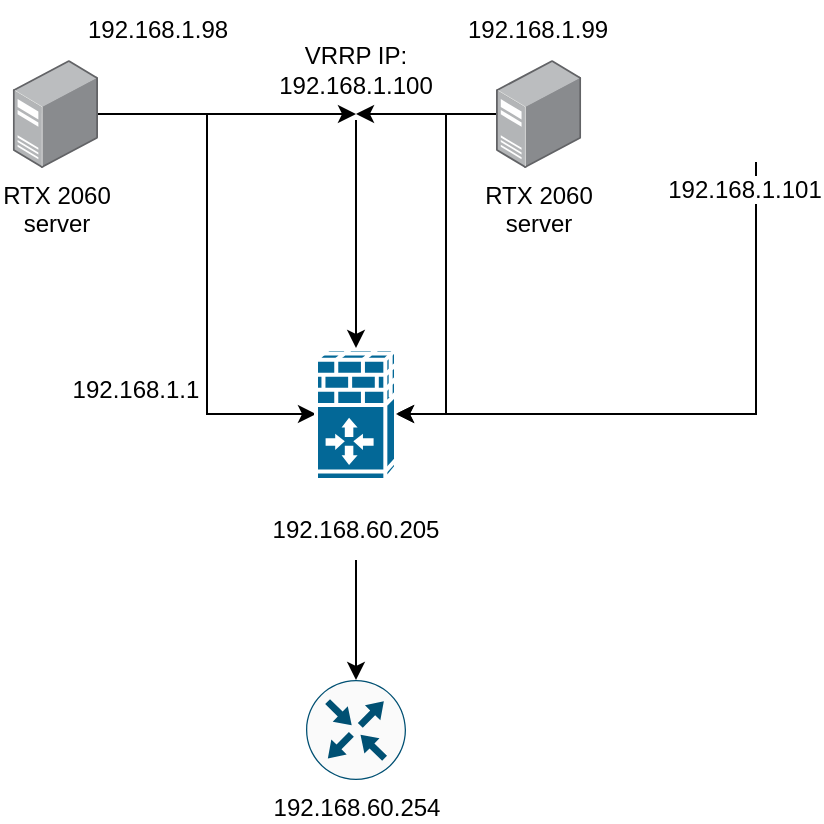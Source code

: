 <mxfile version="17.1.3" type="github">
  <diagram id="EAWVKTr1A1TIwHEPzzcO" name="Page-1">
    <mxGraphModel dx="1209" dy="660" grid="1" gridSize="10" guides="1" tooltips="1" connect="1" arrows="1" fold="1" page="1" pageScale="1" pageWidth="827" pageHeight="1169" math="0" shadow="0">
      <root>
        <mxCell id="0" />
        <mxCell id="1" parent="0" />
        <mxCell id="I-dCsD9GG3PT2cAspiq--8" style="edgeStyle=orthogonalEdgeStyle;rounded=0;orthogonalLoop=1;jettySize=auto;html=1;entryX=0;entryY=0.5;entryDx=0;entryDy=0;entryPerimeter=0;" parent="1" source="I-dCsD9GG3PT2cAspiq--2" target="I-dCsD9GG3PT2cAspiq--7" edge="1">
          <mxGeometry relative="1" as="geometry" />
        </mxCell>
        <mxCell id="I-dCsD9GG3PT2cAspiq--15" style="edgeStyle=orthogonalEdgeStyle;rounded=0;orthogonalLoop=1;jettySize=auto;html=1;" parent="1" source="I-dCsD9GG3PT2cAspiq--2" edge="1">
          <mxGeometry relative="1" as="geometry">
            <mxPoint x="280" y="277" as="targetPoint" />
          </mxGeometry>
        </mxCell>
        <mxCell id="I-dCsD9GG3PT2cAspiq--2" value="&lt;div&gt;RTX 2060 &lt;br&gt;&lt;/div&gt;&lt;div&gt;server&lt;br&gt;&lt;/div&gt;" style="points=[];aspect=fixed;html=1;align=center;shadow=0;dashed=0;image;image=img/lib/allied_telesis/computer_and_terminals/Server_Desktop.svg;" parent="1" vertex="1">
          <mxGeometry x="108.4" y="250" width="42.6" height="54" as="geometry" />
        </mxCell>
        <mxCell id="I-dCsD9GG3PT2cAspiq--9" style="edgeStyle=orthogonalEdgeStyle;rounded=0;orthogonalLoop=1;jettySize=auto;html=1;entryX=1;entryY=0.5;entryDx=0;entryDy=0;entryPerimeter=0;" parent="1" source="I-dCsD9GG3PT2cAspiq--3" target="I-dCsD9GG3PT2cAspiq--7" edge="1">
          <mxGeometry relative="1" as="geometry" />
        </mxCell>
        <mxCell id="I-dCsD9GG3PT2cAspiq--16" style="edgeStyle=orthogonalEdgeStyle;rounded=0;orthogonalLoop=1;jettySize=auto;html=1;" parent="1" source="I-dCsD9GG3PT2cAspiq--3" edge="1">
          <mxGeometry relative="1" as="geometry">
            <mxPoint x="280" y="277" as="targetPoint" />
          </mxGeometry>
        </mxCell>
        <mxCell id="I-dCsD9GG3PT2cAspiq--3" value="&lt;div&gt;RTX 2060&lt;/div&gt;&lt;div&gt;server&lt;br&gt;&lt;/div&gt;" style="points=[];aspect=fixed;html=1;align=center;shadow=0;dashed=0;image;image=img/lib/allied_telesis/computer_and_terminals/Server_Desktop.svg;" parent="1" vertex="1">
          <mxGeometry x="350" y="250" width="42.6" height="54" as="geometry" />
        </mxCell>
        <mxCell id="I-dCsD9GG3PT2cAspiq--7" value="" style="shape=mxgraph.cisco.security.ios_firewall;html=1;pointerEvents=1;dashed=0;fillColor=#036897;strokeColor=#ffffff;strokeWidth=2;verticalLabelPosition=bottom;verticalAlign=top;align=center;outlineConnect=0;" parent="1" vertex="1">
          <mxGeometry x="260" y="394" width="40" height="66" as="geometry" />
        </mxCell>
        <mxCell id="I-dCsD9GG3PT2cAspiq--14" style="edgeStyle=orthogonalEdgeStyle;rounded=0;orthogonalLoop=1;jettySize=auto;html=1;" parent="1" source="I-dCsD9GG3PT2cAspiq--10" target="I-dCsD9GG3PT2cAspiq--7" edge="1">
          <mxGeometry relative="1" as="geometry">
            <Array as="points">
              <mxPoint x="480" y="427" />
            </Array>
          </mxGeometry>
        </mxCell>
        <mxCell id="I-dCsD9GG3PT2cAspiq--10" value="192.168.1.101" style="shape=image;html=1;verticalAlign=top;verticalLabelPosition=bottom;labelBackgroundColor=#ffffff;imageAspect=0;aspect=fixed;image=https://cdn0.iconfinder.com/data/icons/google-material-design-3-0/48/ic_fiber_dvr_48px-128.png" parent="1" vertex="1">
          <mxGeometry x="450" y="253" width="48" height="48" as="geometry" />
        </mxCell>
        <mxCell id="I-dCsD9GG3PT2cAspiq--11" value="192.168.1.98" style="text;html=1;strokeColor=none;fillColor=none;align=center;verticalAlign=middle;whiteSpace=wrap;rounded=0;" parent="1" vertex="1">
          <mxGeometry x="151" y="220" width="60" height="30" as="geometry" />
        </mxCell>
        <mxCell id="I-dCsD9GG3PT2cAspiq--12" value="192.168.1.99" style="text;html=1;strokeColor=none;fillColor=none;align=center;verticalAlign=middle;whiteSpace=wrap;rounded=0;" parent="1" vertex="1">
          <mxGeometry x="341.3" y="220" width="60" height="30" as="geometry" />
        </mxCell>
        <mxCell id="I-dCsD9GG3PT2cAspiq--17" value="" style="endArrow=classic;html=1;rounded=0;" parent="1" target="I-dCsD9GG3PT2cAspiq--7" edge="1">
          <mxGeometry width="50" height="50" relative="1" as="geometry">
            <mxPoint x="280" y="280" as="sourcePoint" />
            <mxPoint x="440" y="310" as="targetPoint" />
          </mxGeometry>
        </mxCell>
        <mxCell id="I-dCsD9GG3PT2cAspiq--18" value="VRRP IP: 192.168.1.100" style="text;html=1;strokeColor=none;fillColor=none;align=center;verticalAlign=middle;whiteSpace=wrap;rounded=0;" parent="1" vertex="1">
          <mxGeometry x="250" y="240" width="60" height="30" as="geometry" />
        </mxCell>
        <mxCell id="YNW3pg8ijyWQPAwc63d--8" style="edgeStyle=orthogonalEdgeStyle;rounded=0;orthogonalLoop=1;jettySize=auto;html=1;" parent="1" source="YNW3pg8ijyWQPAwc63d--1" target="YNW3pg8ijyWQPAwc63d--3" edge="1">
          <mxGeometry relative="1" as="geometry" />
        </mxCell>
        <mxCell id="YNW3pg8ijyWQPAwc63d--1" value="192.168.60.205" style="text;html=1;strokeColor=none;fillColor=none;align=center;verticalAlign=middle;whiteSpace=wrap;rounded=0;" parent="1" vertex="1">
          <mxGeometry x="250" y="470" width="60" height="30" as="geometry" />
        </mxCell>
        <mxCell id="YNW3pg8ijyWQPAwc63d--2" value="192.168.1.1" style="text;html=1;strokeColor=none;fillColor=none;align=center;verticalAlign=middle;whiteSpace=wrap;rounded=0;" parent="1" vertex="1">
          <mxGeometry x="140" y="400" width="60" height="30" as="geometry" />
        </mxCell>
        <mxCell id="YNW3pg8ijyWQPAwc63d--3" value="192.168.60.254" style="sketch=0;points=[[0.5,0,0],[1,0.5,0],[0.5,1,0],[0,0.5,0],[0.145,0.145,0],[0.856,0.145,0],[0.855,0.856,0],[0.145,0.855,0]];verticalLabelPosition=bottom;html=1;verticalAlign=top;aspect=fixed;align=center;pointerEvents=1;shape=mxgraph.cisco19.rect;prIcon=router;fillColor=#FAFAFA;strokeColor=#005073;" parent="1" vertex="1">
          <mxGeometry x="255" y="560" width="50" height="50" as="geometry" />
        </mxCell>
      </root>
    </mxGraphModel>
  </diagram>
</mxfile>

